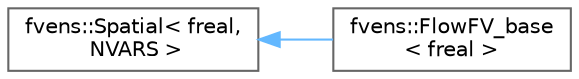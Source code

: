 digraph "Graphical Class Hierarchy"
{
 // LATEX_PDF_SIZE
  bgcolor="transparent";
  edge [fontname=Helvetica,fontsize=10,labelfontname=Helvetica,labelfontsize=10];
  node [fontname=Helvetica,fontsize=10,shape=box,height=0.2,width=0.4];
  rankdir="LR";
  Node0 [id="Node000000",label="fvens::Spatial\< freal,\l NVARS \>",height=0.2,width=0.4,color="grey40", fillcolor="white", style="filled",URL="$classfvens_1_1Spatial.html",tooltip=" "];
  Node0 -> Node1 [id="edge39_Node000000_Node000001",dir="back",color="steelblue1",style="solid",tooltip=" "];
  Node1 [id="Node000001",label="fvens::FlowFV_base\l\< freal \>",height=0.2,width=0.4,color="grey40", fillcolor="white", style="filled",URL="$classfvens_1_1FlowFV__base.html",tooltip=" "];
}
